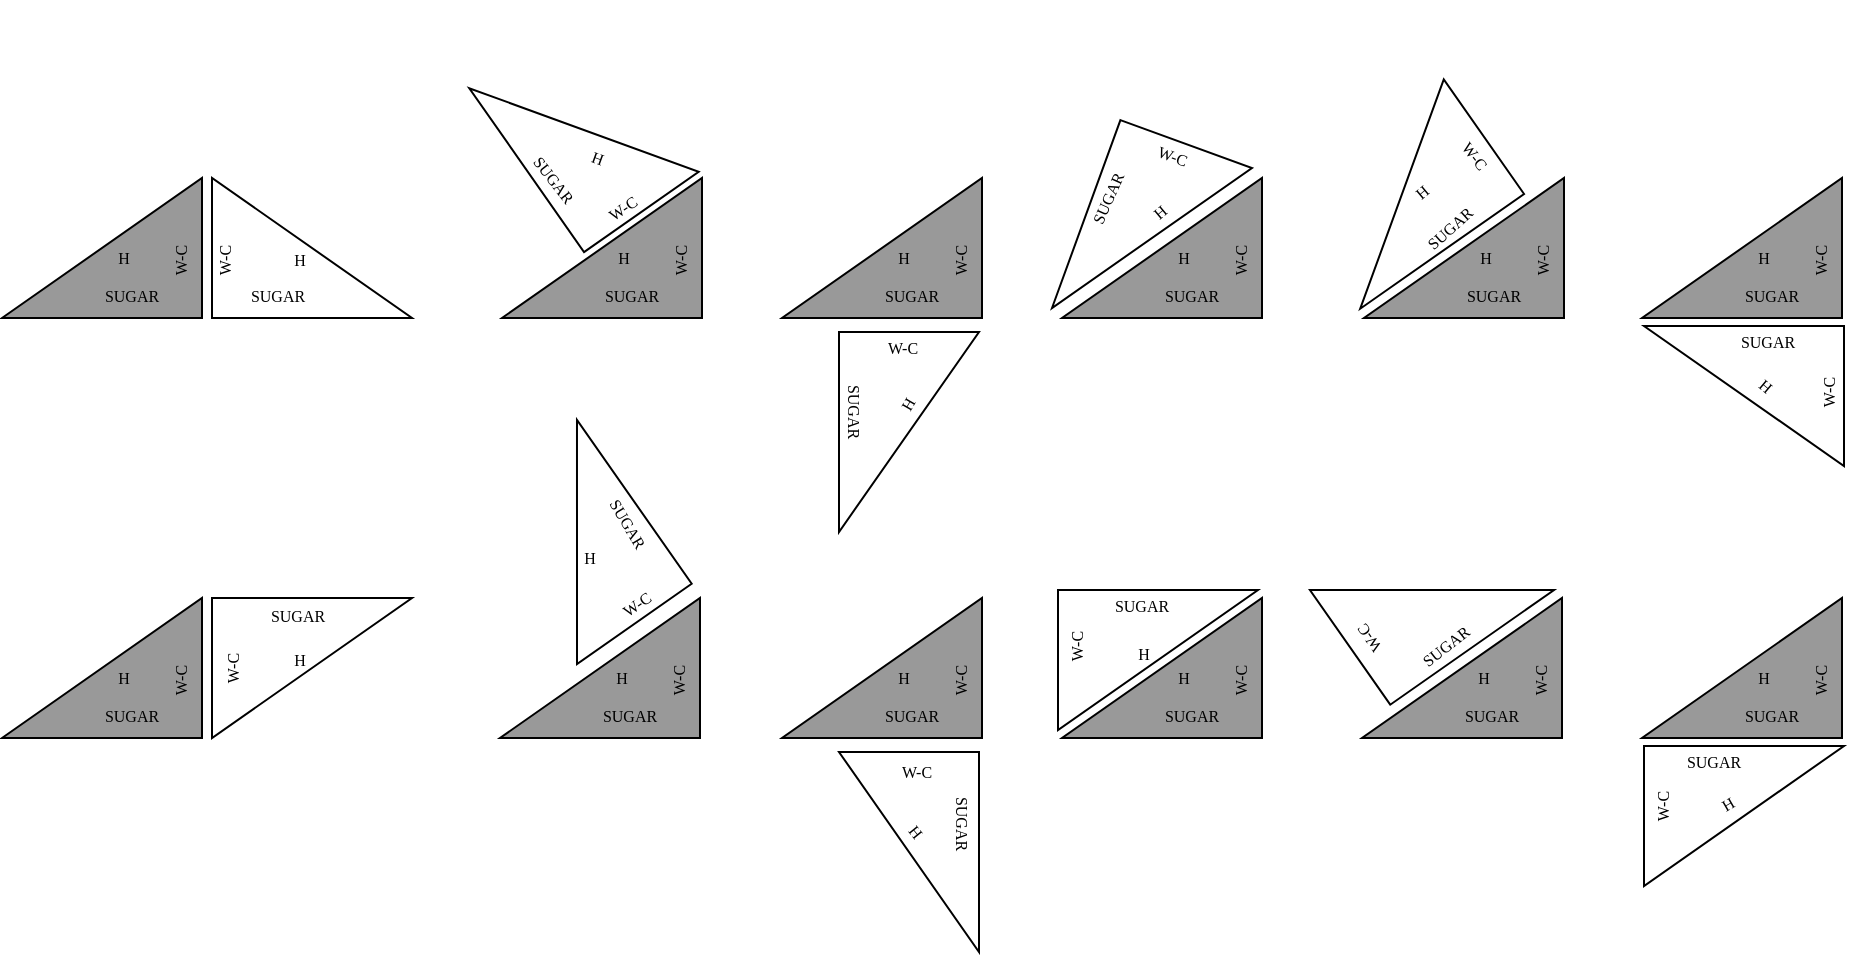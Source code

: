 <mxfile version="22.0.3" type="device">
  <diagram name="Page-1" id="oF3GCnmTdsFu5W8_YRyy">
    <mxGraphModel dx="1080" dy="-14" grid="1" gridSize="10" guides="1" tooltips="1" connect="1" arrows="1" fold="1" page="1" pageScale="1" pageWidth="1169" pageHeight="827" math="0" shadow="0">
      <root>
        <mxCell id="0" />
        <mxCell id="1" parent="0" />
        <mxCell id="D8dmRuqg4CWKVRhwgJvN-13" value="" style="verticalLabelPosition=bottom;verticalAlign=top;html=1;shape=mxgraph.basic.orthogonal_triangle;fontFamily=Garamond;flipV=0;flipH=1;fillColor=#999999;fontColor=#ffffff;strokeColor=#000000;" vertex="1" parent="1">
          <mxGeometry x="120" y="980" width="100" height="70" as="geometry" />
        </mxCell>
        <mxCell id="D8dmRuqg4CWKVRhwgJvN-14" value="H" style="text;html=1;strokeColor=none;fillColor=none;align=center;verticalAlign=middle;whiteSpace=wrap;rounded=0;fontSize=8;fontFamily=Garamond;flipV=0;flipH=1;" vertex="1" parent="1">
          <mxGeometry x="171" y="1010" width="20" height="20" as="geometry" />
        </mxCell>
        <mxCell id="D8dmRuqg4CWKVRhwgJvN-15" value="SUGAR" style="text;html=1;strokeColor=none;fillColor=none;align=center;verticalAlign=middle;whiteSpace=wrap;rounded=0;fontSize=8;fontFamily=Garamond;flipV=0;flipH=1;" vertex="1" parent="1">
          <mxGeometry x="175" y="1029" width="20" height="20" as="geometry" />
        </mxCell>
        <mxCell id="D8dmRuqg4CWKVRhwgJvN-16" value="W-C" style="text;html=1;strokeColor=none;fillColor=none;align=center;verticalAlign=middle;whiteSpace=wrap;rounded=0;fontSize=8;fontFamily=Garamond;rotation=-90;flipV=0;flipH=1;" vertex="1" parent="1">
          <mxGeometry x="196" y="1011" width="27" height="20" as="geometry" />
        </mxCell>
        <mxCell id="D8dmRuqg4CWKVRhwgJvN-17" value="" style="verticalLabelPosition=bottom;verticalAlign=top;html=1;shape=mxgraph.basic.orthogonal_triangle;fontFamily=Garamond;" vertex="1" parent="1">
          <mxGeometry x="225" y="980" width="100" height="70" as="geometry" />
        </mxCell>
        <mxCell id="D8dmRuqg4CWKVRhwgJvN-18" value="H" style="text;html=1;strokeColor=none;fillColor=none;align=center;verticalAlign=middle;whiteSpace=wrap;rounded=0;fontSize=8;fontFamily=Garamond;" vertex="1" parent="1">
          <mxGeometry x="259" y="1011" width="20" height="20" as="geometry" />
        </mxCell>
        <mxCell id="D8dmRuqg4CWKVRhwgJvN-19" value="SUGAR" style="text;html=1;strokeColor=none;fillColor=none;align=center;verticalAlign=middle;whiteSpace=wrap;rounded=0;fontSize=8;fontFamily=Garamond;" vertex="1" parent="1">
          <mxGeometry x="248" y="1029" width="20" height="20" as="geometry" />
        </mxCell>
        <mxCell id="D8dmRuqg4CWKVRhwgJvN-20" value="W-C" style="text;html=1;strokeColor=none;fillColor=none;align=center;verticalAlign=middle;whiteSpace=wrap;rounded=0;fontSize=8;fontFamily=Garamond;rotation=-90;" vertex="1" parent="1">
          <mxGeometry x="218" y="1011" width="27" height="20" as="geometry" />
        </mxCell>
        <mxCell id="D8dmRuqg4CWKVRhwgJvN-21" value="" style="verticalLabelPosition=bottom;verticalAlign=top;html=1;shape=mxgraph.basic.orthogonal_triangle;fontFamily=Garamond;flipV=0;flipH=1;fillColor=#999999;fontColor=#ffffff;strokeColor=#000000;" vertex="1" parent="1">
          <mxGeometry x="370" y="980" width="100" height="70" as="geometry" />
        </mxCell>
        <mxCell id="D8dmRuqg4CWKVRhwgJvN-22" value="H" style="text;html=1;strokeColor=none;fillColor=none;align=center;verticalAlign=middle;whiteSpace=wrap;rounded=0;fontSize=8;fontFamily=Garamond;flipV=0;flipH=1;" vertex="1" parent="1">
          <mxGeometry x="421" y="1010" width="20" height="20" as="geometry" />
        </mxCell>
        <mxCell id="D8dmRuqg4CWKVRhwgJvN-23" value="SUGAR" style="text;html=1;strokeColor=none;fillColor=none;align=center;verticalAlign=middle;whiteSpace=wrap;rounded=0;fontSize=8;fontFamily=Garamond;flipV=0;flipH=1;" vertex="1" parent="1">
          <mxGeometry x="425" y="1029" width="20" height="20" as="geometry" />
        </mxCell>
        <mxCell id="D8dmRuqg4CWKVRhwgJvN-24" value="W-C" style="text;html=1;strokeColor=none;fillColor=none;align=center;verticalAlign=middle;whiteSpace=wrap;rounded=0;fontSize=8;fontFamily=Garamond;rotation=-90;flipV=0;flipH=1;" vertex="1" parent="1">
          <mxGeometry x="446" y="1011" width="27" height="20" as="geometry" />
        </mxCell>
        <mxCell id="D8dmRuqg4CWKVRhwgJvN-29" value="" style="group;rotation=-125;flipV=0;flipH=0;" vertex="1" connectable="0" parent="1">
          <mxGeometry x="357.5" y="919" width="103.5" height="70" as="geometry" />
        </mxCell>
        <mxCell id="D8dmRuqg4CWKVRhwgJvN-25" value="" style="verticalLabelPosition=bottom;verticalAlign=top;html=1;shape=mxgraph.basic.orthogonal_triangle;fontFamily=Garamond;rotation=-125;flipV=1;" vertex="1" parent="D8dmRuqg4CWKVRhwgJvN-29">
          <mxGeometry x="3.5" y="2" width="100" height="70" as="geometry" />
        </mxCell>
        <mxCell id="D8dmRuqg4CWKVRhwgJvN-30" value="" style="verticalLabelPosition=bottom;verticalAlign=top;html=1;shape=mxgraph.basic.orthogonal_triangle;fontFamily=Garamond;flipV=0;flipH=1;fillColor=#999999;fontColor=#ffffff;strokeColor=#000000;" vertex="1" parent="1">
          <mxGeometry x="510" y="980" width="100" height="70" as="geometry" />
        </mxCell>
        <mxCell id="D8dmRuqg4CWKVRhwgJvN-31" value="H" style="text;html=1;strokeColor=none;fillColor=none;align=center;verticalAlign=middle;whiteSpace=wrap;rounded=0;fontSize=8;fontFamily=Garamond;flipV=0;flipH=1;" vertex="1" parent="1">
          <mxGeometry x="561" y="1010" width="20" height="20" as="geometry" />
        </mxCell>
        <mxCell id="D8dmRuqg4CWKVRhwgJvN-32" value="SUGAR" style="text;html=1;strokeColor=none;fillColor=none;align=center;verticalAlign=middle;whiteSpace=wrap;rounded=0;fontSize=8;fontFamily=Garamond;flipV=0;flipH=1;" vertex="1" parent="1">
          <mxGeometry x="565" y="1029" width="20" height="20" as="geometry" />
        </mxCell>
        <mxCell id="D8dmRuqg4CWKVRhwgJvN-33" value="W-C" style="text;html=1;strokeColor=none;fillColor=none;align=center;verticalAlign=middle;whiteSpace=wrap;rounded=0;fontSize=8;fontFamily=Garamond;rotation=-90;flipV=0;flipH=1;" vertex="1" parent="1">
          <mxGeometry x="586" y="1011" width="27" height="20" as="geometry" />
        </mxCell>
        <mxCell id="D8dmRuqg4CWKVRhwgJvN-34" value="" style="group;rotation=90;" vertex="1" connectable="0" parent="1">
          <mxGeometry x="522.5" y="1070" width="103.5" height="70" as="geometry" />
        </mxCell>
        <mxCell id="D8dmRuqg4CWKVRhwgJvN-35" value="" style="verticalLabelPosition=bottom;verticalAlign=top;html=1;shape=mxgraph.basic.orthogonal_triangle;fontFamily=Garamond;rotation=90;" vertex="1" parent="D8dmRuqg4CWKVRhwgJvN-34">
          <mxGeometry x="1" y="2" width="100" height="70" as="geometry" />
        </mxCell>
        <mxCell id="D8dmRuqg4CWKVRhwgJvN-36" value="" style="verticalLabelPosition=bottom;verticalAlign=top;html=1;shape=mxgraph.basic.orthogonal_triangle;fontFamily=Garamond;flipV=0;flipH=1;fillColor=#999999;fontColor=#ffffff;strokeColor=#000000;" vertex="1" parent="1">
          <mxGeometry x="650" y="980" width="100" height="70" as="geometry" />
        </mxCell>
        <mxCell id="D8dmRuqg4CWKVRhwgJvN-37" value="H" style="text;html=1;strokeColor=none;fillColor=none;align=center;verticalAlign=middle;whiteSpace=wrap;rounded=0;fontSize=8;fontFamily=Garamond;flipV=0;flipH=1;" vertex="1" parent="1">
          <mxGeometry x="701" y="1010" width="20" height="20" as="geometry" />
        </mxCell>
        <mxCell id="D8dmRuqg4CWKVRhwgJvN-38" value="SUGAR" style="text;html=1;strokeColor=none;fillColor=none;align=center;verticalAlign=middle;whiteSpace=wrap;rounded=0;fontSize=8;fontFamily=Garamond;flipV=0;flipH=1;" vertex="1" parent="1">
          <mxGeometry x="705" y="1029" width="20" height="20" as="geometry" />
        </mxCell>
        <mxCell id="D8dmRuqg4CWKVRhwgJvN-39" value="W-C" style="text;html=1;strokeColor=none;fillColor=none;align=center;verticalAlign=middle;whiteSpace=wrap;rounded=0;fontSize=8;fontFamily=Garamond;rotation=-90;flipV=0;flipH=1;" vertex="1" parent="1">
          <mxGeometry x="726" y="1011" width="27" height="20" as="geometry" />
        </mxCell>
        <mxCell id="D8dmRuqg4CWKVRhwgJvN-41" value="" style="verticalLabelPosition=bottom;verticalAlign=top;html=1;shape=mxgraph.basic.orthogonal_triangle;fontFamily=Garamond;rotation=110;" vertex="1" parent="1">
          <mxGeometry x="645" y="975" width="100" height="70" as="geometry" />
        </mxCell>
        <mxCell id="D8dmRuqg4CWKVRhwgJvN-42" value="" style="verticalLabelPosition=bottom;verticalAlign=top;html=1;shape=mxgraph.basic.orthogonal_triangle;fontFamily=Garamond;flipV=0;flipH=1;fillColor=#999999;fontColor=#ffffff;strokeColor=#000000;" vertex="1" parent="1">
          <mxGeometry x="801" y="980" width="100" height="70" as="geometry" />
        </mxCell>
        <mxCell id="D8dmRuqg4CWKVRhwgJvN-43" value="H" style="text;html=1;strokeColor=none;fillColor=none;align=center;verticalAlign=middle;whiteSpace=wrap;rounded=0;fontSize=8;fontFamily=Garamond;flipV=0;flipH=1;" vertex="1" parent="1">
          <mxGeometry x="852" y="1010" width="20" height="20" as="geometry" />
        </mxCell>
        <mxCell id="D8dmRuqg4CWKVRhwgJvN-44" value="SUGAR" style="text;html=1;strokeColor=none;fillColor=none;align=center;verticalAlign=middle;whiteSpace=wrap;rounded=0;fontSize=8;fontFamily=Garamond;flipV=0;flipH=1;" vertex="1" parent="1">
          <mxGeometry x="856" y="1029" width="20" height="20" as="geometry" />
        </mxCell>
        <mxCell id="D8dmRuqg4CWKVRhwgJvN-45" value="W-C" style="text;html=1;strokeColor=none;fillColor=none;align=center;verticalAlign=middle;whiteSpace=wrap;rounded=0;fontSize=8;fontFamily=Garamond;rotation=-90;flipV=0;flipH=1;" vertex="1" parent="1">
          <mxGeometry x="877" y="1011" width="27" height="20" as="geometry" />
        </mxCell>
        <mxCell id="D8dmRuqg4CWKVRhwgJvN-46" value="" style="verticalLabelPosition=bottom;verticalAlign=top;html=1;shape=mxgraph.basic.orthogonal_triangle;fontFamily=Garamond;rotation=-35;flipV=0;flipH=1;" vertex="1" parent="1">
          <mxGeometry x="770" y="953" width="100" height="70" as="geometry" />
        </mxCell>
        <mxCell id="D8dmRuqg4CWKVRhwgJvN-47" value="" style="verticalLabelPosition=bottom;verticalAlign=top;html=1;shape=mxgraph.basic.orthogonal_triangle;fontFamily=Garamond;flipV=0;flipH=1;fillColor=#999999;fontColor=#ffffff;strokeColor=#000000;" vertex="1" parent="1">
          <mxGeometry x="940" y="980" width="100" height="70" as="geometry" />
        </mxCell>
        <mxCell id="D8dmRuqg4CWKVRhwgJvN-48" value="H" style="text;html=1;strokeColor=none;fillColor=none;align=center;verticalAlign=middle;whiteSpace=wrap;rounded=0;fontSize=8;fontFamily=Garamond;flipV=0;flipH=1;" vertex="1" parent="1">
          <mxGeometry x="991" y="1010" width="20" height="20" as="geometry" />
        </mxCell>
        <mxCell id="D8dmRuqg4CWKVRhwgJvN-49" value="SUGAR" style="text;html=1;strokeColor=none;fillColor=none;align=center;verticalAlign=middle;whiteSpace=wrap;rounded=0;fontSize=8;fontFamily=Garamond;flipV=0;flipH=1;" vertex="1" parent="1">
          <mxGeometry x="995" y="1029" width="20" height="20" as="geometry" />
        </mxCell>
        <mxCell id="D8dmRuqg4CWKVRhwgJvN-50" value="W-C" style="text;html=1;strokeColor=none;fillColor=none;align=center;verticalAlign=middle;whiteSpace=wrap;rounded=0;fontSize=8;fontFamily=Garamond;rotation=-90;flipV=0;flipH=1;" vertex="1" parent="1">
          <mxGeometry x="1016" y="1011" width="27" height="20" as="geometry" />
        </mxCell>
        <mxCell id="D8dmRuqg4CWKVRhwgJvN-51" value="" style="verticalLabelPosition=bottom;verticalAlign=top;html=1;shape=mxgraph.basic.orthogonal_triangle;fontFamily=Garamond;flipV=1;flipH=1;" vertex="1" parent="1">
          <mxGeometry x="941" y="1054" width="100" height="70" as="geometry" />
        </mxCell>
        <mxCell id="D8dmRuqg4CWKVRhwgJvN-55" value="" style="verticalLabelPosition=bottom;verticalAlign=top;html=1;shape=mxgraph.basic.orthogonal_triangle;fontFamily=Garamond;flipV=0;flipH=1;fillColor=#999999;fontColor=#ffffff;strokeColor=#000000;" vertex="1" parent="1">
          <mxGeometry x="120" y="1190" width="100" height="70" as="geometry" />
        </mxCell>
        <mxCell id="D8dmRuqg4CWKVRhwgJvN-56" value="H" style="text;html=1;strokeColor=none;fillColor=none;align=center;verticalAlign=middle;whiteSpace=wrap;rounded=0;fontSize=8;fontFamily=Garamond;flipV=0;flipH=1;" vertex="1" parent="1">
          <mxGeometry x="171" y="1220" width="20" height="20" as="geometry" />
        </mxCell>
        <mxCell id="D8dmRuqg4CWKVRhwgJvN-57" value="SUGAR" style="text;html=1;strokeColor=none;fillColor=none;align=center;verticalAlign=middle;whiteSpace=wrap;rounded=0;fontSize=8;fontFamily=Garamond;flipV=0;flipH=1;" vertex="1" parent="1">
          <mxGeometry x="175" y="1239" width="20" height="20" as="geometry" />
        </mxCell>
        <mxCell id="D8dmRuqg4CWKVRhwgJvN-58" value="W-C" style="text;html=1;strokeColor=none;fillColor=none;align=center;verticalAlign=middle;whiteSpace=wrap;rounded=0;fontSize=8;fontFamily=Garamond;rotation=-90;flipV=0;flipH=1;" vertex="1" parent="1">
          <mxGeometry x="196" y="1221" width="27" height="20" as="geometry" />
        </mxCell>
        <mxCell id="D8dmRuqg4CWKVRhwgJvN-59" value="" style="verticalLabelPosition=bottom;verticalAlign=top;html=1;shape=mxgraph.basic.orthogonal_triangle;fontFamily=Garamond;flipH=0;flipV=1;" vertex="1" parent="1">
          <mxGeometry x="225" y="1190" width="100" height="70" as="geometry" />
        </mxCell>
        <mxCell id="D8dmRuqg4CWKVRhwgJvN-67" value="" style="verticalLabelPosition=bottom;verticalAlign=top;html=1;shape=mxgraph.basic.orthogonal_triangle;fontFamily=Garamond;flipV=0;flipH=1;fillColor=#999999;fontColor=#ffffff;strokeColor=#000000;" vertex="1" parent="1">
          <mxGeometry x="369" y="1190" width="100" height="70" as="geometry" />
        </mxCell>
        <mxCell id="D8dmRuqg4CWKVRhwgJvN-68" value="H" style="text;html=1;strokeColor=none;fillColor=none;align=center;verticalAlign=middle;whiteSpace=wrap;rounded=0;fontSize=8;fontFamily=Garamond;flipV=0;flipH=1;" vertex="1" parent="1">
          <mxGeometry x="420" y="1220" width="20" height="20" as="geometry" />
        </mxCell>
        <mxCell id="D8dmRuqg4CWKVRhwgJvN-69" value="SUGAR" style="text;html=1;strokeColor=none;fillColor=none;align=center;verticalAlign=middle;whiteSpace=wrap;rounded=0;fontSize=8;fontFamily=Garamond;flipV=0;flipH=1;" vertex="1" parent="1">
          <mxGeometry x="424" y="1239" width="20" height="20" as="geometry" />
        </mxCell>
        <mxCell id="D8dmRuqg4CWKVRhwgJvN-70" value="W-C" style="text;html=1;strokeColor=none;fillColor=none;align=center;verticalAlign=middle;whiteSpace=wrap;rounded=0;fontSize=8;fontFamily=Garamond;rotation=-90;flipV=0;flipH=1;" vertex="1" parent="1">
          <mxGeometry x="445" y="1221" width="27" height="20" as="geometry" />
        </mxCell>
        <mxCell id="D8dmRuqg4CWKVRhwgJvN-71" value="" style="group;rotation=-125;" vertex="1" connectable="0" parent="1">
          <mxGeometry x="356.5" y="1129" width="103.5" height="70" as="geometry" />
        </mxCell>
        <mxCell id="D8dmRuqg4CWKVRhwgJvN-72" value="" style="verticalLabelPosition=bottom;verticalAlign=top;html=1;shape=mxgraph.basic.orthogonal_triangle;fontFamily=Garamond;rotation=-125;" vertex="1" parent="D8dmRuqg4CWKVRhwgJvN-71">
          <mxGeometry x="1" y="-2" width="100" height="70" as="geometry" />
        </mxCell>
        <mxCell id="D8dmRuqg4CWKVRhwgJvN-73" value="" style="verticalLabelPosition=bottom;verticalAlign=top;html=1;shape=mxgraph.basic.orthogonal_triangle;fontFamily=Garamond;flipV=0;flipH=1;fillColor=#999999;fontColor=#ffffff;strokeColor=#000000;" vertex="1" parent="1">
          <mxGeometry x="510" y="1190" width="100" height="70" as="geometry" />
        </mxCell>
        <mxCell id="D8dmRuqg4CWKVRhwgJvN-74" value="H" style="text;html=1;strokeColor=none;fillColor=none;align=center;verticalAlign=middle;whiteSpace=wrap;rounded=0;fontSize=8;fontFamily=Garamond;flipV=0;flipH=1;" vertex="1" parent="1">
          <mxGeometry x="561" y="1220" width="20" height="20" as="geometry" />
        </mxCell>
        <mxCell id="D8dmRuqg4CWKVRhwgJvN-75" value="SUGAR" style="text;html=1;strokeColor=none;fillColor=none;align=center;verticalAlign=middle;whiteSpace=wrap;rounded=0;fontSize=8;fontFamily=Garamond;flipV=0;flipH=1;" vertex="1" parent="1">
          <mxGeometry x="565" y="1239" width="20" height="20" as="geometry" />
        </mxCell>
        <mxCell id="D8dmRuqg4CWKVRhwgJvN-76" value="W-C" style="text;html=1;strokeColor=none;fillColor=none;align=center;verticalAlign=middle;whiteSpace=wrap;rounded=0;fontSize=8;fontFamily=Garamond;rotation=-90;flipV=0;flipH=1;" vertex="1" parent="1">
          <mxGeometry x="586" y="1221" width="27" height="20" as="geometry" />
        </mxCell>
        <mxCell id="D8dmRuqg4CWKVRhwgJvN-77" value="" style="group;rotation=90;flipV=0;flipH=0;" vertex="1" connectable="0" parent="1">
          <mxGeometry x="522.5" y="1280" width="103.5" height="70" as="geometry" />
        </mxCell>
        <mxCell id="D8dmRuqg4CWKVRhwgJvN-78" value="" style="verticalLabelPosition=bottom;verticalAlign=top;html=1;shape=mxgraph.basic.orthogonal_triangle;fontFamily=Garamond;rotation=90;flipV=1;" vertex="1" parent="D8dmRuqg4CWKVRhwgJvN-77">
          <mxGeometry x="1" y="2" width="100" height="70" as="geometry" />
        </mxCell>
        <mxCell id="D8dmRuqg4CWKVRhwgJvN-79" value="" style="verticalLabelPosition=bottom;verticalAlign=top;html=1;shape=mxgraph.basic.orthogonal_triangle;fontFamily=Garamond;flipV=0;flipH=1;fillColor=#999999;fontColor=#ffffff;strokeColor=#000000;" vertex="1" parent="1">
          <mxGeometry x="650" y="1190" width="100" height="70" as="geometry" />
        </mxCell>
        <mxCell id="D8dmRuqg4CWKVRhwgJvN-80" value="H" style="text;html=1;strokeColor=none;fillColor=none;align=center;verticalAlign=middle;whiteSpace=wrap;rounded=0;fontSize=8;fontFamily=Garamond;flipV=0;flipH=1;" vertex="1" parent="1">
          <mxGeometry x="701" y="1220" width="20" height="20" as="geometry" />
        </mxCell>
        <mxCell id="D8dmRuqg4CWKVRhwgJvN-81" value="SUGAR" style="text;html=1;strokeColor=none;fillColor=none;align=center;verticalAlign=middle;whiteSpace=wrap;rounded=0;fontSize=8;fontFamily=Garamond;flipV=0;flipH=1;" vertex="1" parent="1">
          <mxGeometry x="705" y="1239" width="20" height="20" as="geometry" />
        </mxCell>
        <mxCell id="D8dmRuqg4CWKVRhwgJvN-82" value="W-C" style="text;html=1;strokeColor=none;fillColor=none;align=center;verticalAlign=middle;whiteSpace=wrap;rounded=0;fontSize=8;fontFamily=Garamond;rotation=-90;flipV=0;flipH=1;" vertex="1" parent="1">
          <mxGeometry x="726" y="1221" width="27" height="20" as="geometry" />
        </mxCell>
        <mxCell id="D8dmRuqg4CWKVRhwgJvN-83" value="" style="verticalLabelPosition=bottom;verticalAlign=top;html=1;shape=mxgraph.basic.orthogonal_triangle;fontFamily=Garamond;rotation=-180;flipV=0;flipH=1;" vertex="1" parent="1">
          <mxGeometry x="648" y="1186" width="100" height="70" as="geometry" />
        </mxCell>
        <mxCell id="D8dmRuqg4CWKVRhwgJvN-88" value="" style="verticalLabelPosition=bottom;verticalAlign=top;html=1;shape=mxgraph.basic.orthogonal_triangle;fontFamily=Garamond;flipV=0;flipH=1;fillColor=#999999;fontColor=#ffffff;strokeColor=#000000;" vertex="1" parent="1">
          <mxGeometry x="800" y="1190" width="100" height="70" as="geometry" />
        </mxCell>
        <mxCell id="D8dmRuqg4CWKVRhwgJvN-89" value="H" style="text;html=1;strokeColor=none;fillColor=none;align=center;verticalAlign=middle;whiteSpace=wrap;rounded=0;fontSize=8;fontFamily=Garamond;flipV=0;flipH=1;" vertex="1" parent="1">
          <mxGeometry x="851" y="1220" width="20" height="20" as="geometry" />
        </mxCell>
        <mxCell id="D8dmRuqg4CWKVRhwgJvN-90" value="SUGAR" style="text;html=1;strokeColor=none;fillColor=none;align=center;verticalAlign=middle;whiteSpace=wrap;rounded=0;fontSize=8;fontFamily=Garamond;flipV=0;flipH=1;" vertex="1" parent="1">
          <mxGeometry x="855" y="1239" width="20" height="20" as="geometry" />
        </mxCell>
        <mxCell id="D8dmRuqg4CWKVRhwgJvN-91" value="W-C" style="text;html=1;strokeColor=none;fillColor=none;align=center;verticalAlign=middle;whiteSpace=wrap;rounded=0;fontSize=8;fontFamily=Garamond;rotation=-90;flipV=0;flipH=1;" vertex="1" parent="1">
          <mxGeometry x="876" y="1221" width="27" height="20" as="geometry" />
        </mxCell>
        <mxCell id="D8dmRuqg4CWKVRhwgJvN-92" value="" style="verticalLabelPosition=bottom;verticalAlign=top;html=1;shape=mxgraph.basic.orthogonal_triangle;fontFamily=Garamond;rotation=-35;flipV=0;flipH=0;" vertex="1" parent="1">
          <mxGeometry x="785" y="1151" width="100" height="70" as="geometry" />
        </mxCell>
        <mxCell id="D8dmRuqg4CWKVRhwgJvN-93" value="" style="verticalLabelPosition=bottom;verticalAlign=top;html=1;shape=mxgraph.basic.orthogonal_triangle;fontFamily=Garamond;flipV=0;flipH=1;fillColor=#999999;fontColor=#ffffff;strokeColor=#000000;" vertex="1" parent="1">
          <mxGeometry x="940" y="1190" width="100" height="70" as="geometry" />
        </mxCell>
        <mxCell id="D8dmRuqg4CWKVRhwgJvN-94" value="H" style="text;html=1;strokeColor=none;fillColor=none;align=center;verticalAlign=middle;whiteSpace=wrap;rounded=0;fontSize=8;fontFamily=Garamond;flipV=0;flipH=1;" vertex="1" parent="1">
          <mxGeometry x="991" y="1220" width="20" height="20" as="geometry" />
        </mxCell>
        <mxCell id="D8dmRuqg4CWKVRhwgJvN-95" value="SUGAR" style="text;html=1;strokeColor=none;fillColor=none;align=center;verticalAlign=middle;whiteSpace=wrap;rounded=0;fontSize=8;fontFamily=Garamond;flipV=0;flipH=1;" vertex="1" parent="1">
          <mxGeometry x="995" y="1239" width="20" height="20" as="geometry" />
        </mxCell>
        <mxCell id="D8dmRuqg4CWKVRhwgJvN-96" value="W-C" style="text;html=1;strokeColor=none;fillColor=none;align=center;verticalAlign=middle;whiteSpace=wrap;rounded=0;fontSize=8;fontFamily=Garamond;rotation=-90;flipV=0;flipH=1;" vertex="1" parent="1">
          <mxGeometry x="1016" y="1221" width="27" height="20" as="geometry" />
        </mxCell>
        <mxCell id="D8dmRuqg4CWKVRhwgJvN-97" value="" style="verticalLabelPosition=bottom;verticalAlign=top;html=1;shape=mxgraph.basic.orthogonal_triangle;fontFamily=Garamond;flipV=1;flipH=0;" vertex="1" parent="1">
          <mxGeometry x="941" y="1264" width="100" height="70" as="geometry" />
        </mxCell>
        <mxCell id="D8dmRuqg4CWKVRhwgJvN-98" value="SUGAR" style="text;html=1;strokeColor=none;fillColor=none;align=center;verticalAlign=middle;whiteSpace=wrap;rounded=0;fontSize=8;fontFamily=Garamond;" vertex="1" parent="1">
          <mxGeometry x="258" y="1189" width="20" height="20" as="geometry" />
        </mxCell>
        <mxCell id="D8dmRuqg4CWKVRhwgJvN-99" value="SUGAR" style="text;html=1;strokeColor=none;fillColor=none;align=center;verticalAlign=middle;whiteSpace=wrap;rounded=0;fontSize=8;fontFamily=Garamond;rotation=52;" vertex="1" parent="1">
          <mxGeometry x="386" y="971" width="20" height="20" as="geometry" />
        </mxCell>
        <mxCell id="D8dmRuqg4CWKVRhwgJvN-101" value="SUGAR" style="text;html=1;strokeColor=none;fillColor=none;align=center;verticalAlign=middle;whiteSpace=wrap;rounded=0;fontSize=8;fontFamily=Garamond;rotation=90;" vertex="1" parent="1">
          <mxGeometry x="536" y="1087" width="20" height="20" as="geometry" />
        </mxCell>
        <mxCell id="D8dmRuqg4CWKVRhwgJvN-102" value="SUGAR" style="text;html=1;strokeColor=none;fillColor=none;align=center;verticalAlign=middle;whiteSpace=wrap;rounded=0;fontSize=8;fontFamily=Garamond;rotation=294;" vertex="1" parent="1">
          <mxGeometry x="663" y="980" width="20" height="20" as="geometry" />
        </mxCell>
        <mxCell id="D8dmRuqg4CWKVRhwgJvN-103" value="SUGAR" style="text;html=1;strokeColor=none;fillColor=none;align=center;verticalAlign=middle;whiteSpace=wrap;rounded=0;fontSize=8;fontFamily=Garamond;rotation=318;" vertex="1" parent="1">
          <mxGeometry x="834" y="995" width="20" height="20" as="geometry" />
        </mxCell>
        <mxCell id="D8dmRuqg4CWKVRhwgJvN-104" value="SUGAR" style="text;html=1;strokeColor=none;fillColor=none;align=center;verticalAlign=middle;whiteSpace=wrap;rounded=0;fontSize=8;fontFamily=Garamond;rotation=0;" vertex="1" parent="1">
          <mxGeometry x="993" y="1052" width="20" height="20" as="geometry" />
        </mxCell>
        <mxCell id="D8dmRuqg4CWKVRhwgJvN-105" value="SUGAR" style="text;html=1;strokeColor=none;fillColor=none;align=center;verticalAlign=middle;whiteSpace=wrap;rounded=0;fontSize=8;fontFamily=Garamond;rotation=59;" vertex="1" parent="1">
          <mxGeometry x="423" y="1143" width="20" height="20" as="geometry" />
        </mxCell>
        <mxCell id="D8dmRuqg4CWKVRhwgJvN-106" value="SUGAR" style="text;html=1;strokeColor=none;fillColor=none;align=center;verticalAlign=middle;whiteSpace=wrap;rounded=0;fontSize=8;fontFamily=Garamond;rotation=90;" vertex="1" parent="1">
          <mxGeometry x="590" y="1293" width="20" height="20" as="geometry" />
        </mxCell>
        <mxCell id="D8dmRuqg4CWKVRhwgJvN-108" value="SUGAR" style="text;html=1;strokeColor=none;fillColor=none;align=center;verticalAlign=middle;whiteSpace=wrap;rounded=0;fontSize=8;fontFamily=Garamond;rotation=0;" vertex="1" parent="1">
          <mxGeometry x="680" y="1184" width="20" height="20" as="geometry" />
        </mxCell>
        <mxCell id="D8dmRuqg4CWKVRhwgJvN-110" value="SUGAR" style="text;html=1;strokeColor=none;fillColor=none;align=center;verticalAlign=middle;whiteSpace=wrap;rounded=0;fontSize=8;fontFamily=Garamond;rotation=322;" vertex="1" parent="1">
          <mxGeometry x="832" y="1204" width="20" height="20" as="geometry" />
        </mxCell>
        <mxCell id="D8dmRuqg4CWKVRhwgJvN-112" value="SUGAR" style="text;html=1;strokeColor=none;fillColor=none;align=center;verticalAlign=middle;whiteSpace=wrap;rounded=0;fontSize=8;fontFamily=Garamond;rotation=0;" vertex="1" parent="1">
          <mxGeometry x="966" y="1262" width="20" height="20" as="geometry" />
        </mxCell>
        <mxCell id="D8dmRuqg4CWKVRhwgJvN-113" value="W-C" style="text;html=1;strokeColor=none;fillColor=none;align=center;verticalAlign=middle;whiteSpace=wrap;rounded=0;fontSize=8;fontFamily=Garamond;rotation=326;" vertex="1" parent="1">
          <mxGeometry x="417" y="985" width="27" height="20" as="geometry" />
        </mxCell>
        <mxCell id="D8dmRuqg4CWKVRhwgJvN-114" value="W-C" style="text;html=1;strokeColor=none;fillColor=none;align=center;verticalAlign=middle;whiteSpace=wrap;rounded=0;fontSize=8;fontFamily=Garamond;rotation=-90;" vertex="1" parent="1">
          <mxGeometry x="222" y="1215" width="27" height="20" as="geometry" />
        </mxCell>
        <mxCell id="D8dmRuqg4CWKVRhwgJvN-115" value="W-C" style="text;html=1;strokeColor=none;fillColor=none;align=center;verticalAlign=middle;whiteSpace=wrap;rounded=0;fontSize=8;fontFamily=Garamond;rotation=0;" vertex="1" parent="1">
          <mxGeometry x="557" y="1055" width="27" height="20" as="geometry" />
        </mxCell>
        <mxCell id="D8dmRuqg4CWKVRhwgJvN-116" value="W-C" style="text;html=1;strokeColor=none;fillColor=none;align=center;verticalAlign=middle;whiteSpace=wrap;rounded=0;fontSize=8;fontFamily=Garamond;rotation=20;" vertex="1" parent="1">
          <mxGeometry x="692" y="959" width="27" height="20" as="geometry" />
        </mxCell>
        <mxCell id="D8dmRuqg4CWKVRhwgJvN-117" value="W-C" style="text;html=1;strokeColor=none;fillColor=none;align=center;verticalAlign=middle;whiteSpace=wrap;rounded=0;fontSize=8;fontFamily=Garamond;rotation=52;" vertex="1" parent="1">
          <mxGeometry x="843" y="959" width="27" height="20" as="geometry" />
        </mxCell>
        <mxCell id="D8dmRuqg4CWKVRhwgJvN-118" value="W-C" style="text;html=1;strokeColor=none;fillColor=none;align=center;verticalAlign=middle;whiteSpace=wrap;rounded=0;fontSize=8;fontFamily=Garamond;rotation=-90;" vertex="1" parent="1">
          <mxGeometry x="1020" y="1077" width="27" height="20" as="geometry" />
        </mxCell>
        <mxCell id="D8dmRuqg4CWKVRhwgJvN-119" value="W-C" style="text;html=1;strokeColor=none;fillColor=none;align=center;verticalAlign=middle;whiteSpace=wrap;rounded=0;fontSize=8;fontFamily=Garamond;rotation=-90;" vertex="1" parent="1">
          <mxGeometry x="937" y="1284" width="27" height="20" as="geometry" />
        </mxCell>
        <mxCell id="D8dmRuqg4CWKVRhwgJvN-120" value="W-C" style="text;html=1;strokeColor=none;fillColor=none;align=center;verticalAlign=middle;whiteSpace=wrap;rounded=0;fontSize=8;fontFamily=Garamond;rotation=-125;" vertex="1" parent="1">
          <mxGeometry x="790" y="1200" width="27" height="20" as="geometry" />
        </mxCell>
        <mxCell id="D8dmRuqg4CWKVRhwgJvN-121" value="W-C" style="text;html=1;strokeColor=none;fillColor=none;align=center;verticalAlign=middle;whiteSpace=wrap;rounded=0;fontSize=8;fontFamily=Garamond;rotation=-90;" vertex="1" parent="1">
          <mxGeometry x="644" y="1204" width="27" height="20" as="geometry" />
        </mxCell>
        <mxCell id="D8dmRuqg4CWKVRhwgJvN-122" value="W-C" style="text;html=1;strokeColor=none;fillColor=none;align=center;verticalAlign=middle;whiteSpace=wrap;rounded=0;fontSize=8;fontFamily=Garamond;rotation=0;" vertex="1" parent="1">
          <mxGeometry x="564" y="1267" width="27" height="20" as="geometry" />
        </mxCell>
        <mxCell id="D8dmRuqg4CWKVRhwgJvN-123" value="W-C" style="text;html=1;strokeColor=none;fillColor=none;align=center;verticalAlign=middle;whiteSpace=wrap;rounded=0;fontSize=8;fontFamily=Garamond;rotation=-35;" vertex="1" parent="1">
          <mxGeometry x="424" y="1183" width="27" height="20" as="geometry" />
        </mxCell>
        <mxCell id="D8dmRuqg4CWKVRhwgJvN-124" value="H" style="text;html=1;strokeColor=none;fillColor=none;align=center;verticalAlign=middle;whiteSpace=wrap;rounded=0;fontSize=8;fontFamily=Garamond;rotation=20;" vertex="1" parent="1">
          <mxGeometry x="408" y="960" width="20" height="20" as="geometry" />
        </mxCell>
        <mxCell id="D8dmRuqg4CWKVRhwgJvN-125" value="H" style="text;html=1;strokeColor=none;fillColor=none;align=center;verticalAlign=middle;whiteSpace=wrap;rounded=0;fontSize=8;fontFamily=Garamond;rotation=-40;" vertex="1" parent="1">
          <mxGeometry x="689" y="987" width="20" height="20" as="geometry" />
        </mxCell>
        <mxCell id="D8dmRuqg4CWKVRhwgJvN-126" value="H" style="text;html=1;strokeColor=none;fillColor=none;align=center;verticalAlign=middle;whiteSpace=wrap;rounded=0;fontSize=8;fontFamily=Garamond;rotation=-40;" vertex="1" parent="1">
          <mxGeometry x="820" y="977" width="20" height="20" as="geometry" />
        </mxCell>
        <mxCell id="D8dmRuqg4CWKVRhwgJvN-128" value="H" style="text;html=1;strokeColor=none;fillColor=none;align=center;verticalAlign=middle;whiteSpace=wrap;rounded=0;fontSize=8;fontFamily=Garamond;rotation=-60;" vertex="1" parent="1">
          <mxGeometry x="563" y="1083" width="20" height="20" as="geometry" />
        </mxCell>
        <mxCell id="D8dmRuqg4CWKVRhwgJvN-129" value="H" style="text;html=1;strokeColor=none;fillColor=none;align=center;verticalAlign=middle;whiteSpace=wrap;rounded=0;fontSize=8;fontFamily=Garamond;rotation=40;" vertex="1" parent="1">
          <mxGeometry x="992" y="1074" width="20" height="20" as="geometry" />
        </mxCell>
        <mxCell id="D8dmRuqg4CWKVRhwgJvN-130" value="H" style="text;html=1;strokeColor=none;fillColor=none;align=center;verticalAlign=middle;whiteSpace=wrap;rounded=0;fontSize=8;fontFamily=Garamond;rotation=-30;" vertex="1" parent="1">
          <mxGeometry x="973" y="1283" width="20" height="20" as="geometry" />
        </mxCell>
        <mxCell id="D8dmRuqg4CWKVRhwgJvN-131" value="H" style="text;html=1;strokeColor=none;fillColor=none;align=center;verticalAlign=middle;whiteSpace=wrap;rounded=0;fontSize=8;fontFamily=Garamond;flipV=0;flipH=1;" vertex="1" parent="1">
          <mxGeometry x="681" y="1208" width="20" height="20" as="geometry" />
        </mxCell>
        <mxCell id="D8dmRuqg4CWKVRhwgJvN-132" value="H" style="text;html=1;strokeColor=none;fillColor=none;align=center;verticalAlign=middle;whiteSpace=wrap;rounded=0;fontSize=8;fontFamily=Garamond;flipV=0;flipH=1;rotation=51;" vertex="1" parent="1">
          <mxGeometry x="567" y="1297" width="20" height="20" as="geometry" />
        </mxCell>
        <mxCell id="D8dmRuqg4CWKVRhwgJvN-133" value="H" style="text;html=1;strokeColor=none;fillColor=none;align=center;verticalAlign=middle;whiteSpace=wrap;rounded=0;fontSize=8;fontFamily=Garamond;flipV=0;flipH=1;" vertex="1" parent="1">
          <mxGeometry x="404" y="1160" width="20" height="20" as="geometry" />
        </mxCell>
        <mxCell id="D8dmRuqg4CWKVRhwgJvN-134" value="H" style="text;html=1;strokeColor=none;fillColor=none;align=center;verticalAlign=middle;whiteSpace=wrap;rounded=0;fontSize=8;fontFamily=Garamond;" vertex="1" parent="1">
          <mxGeometry x="259" y="1211" width="20" height="20" as="geometry" />
        </mxCell>
      </root>
    </mxGraphModel>
  </diagram>
</mxfile>
